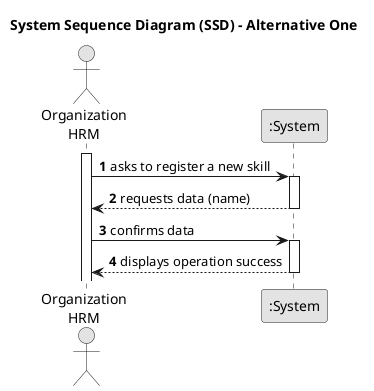 @startuml
skinparam monochrome true
skinparam packageStyle rectangle
skinparam shadowing false

title System Sequence Diagram (SSD) - Alternative One

autonumber

actor "Organization\nHRM" as HRM
participant ":System" as System

activate HRM

    HRM -> System : asks to register a new skill
    activate System

        System --> HRM : requests data (name)
    deactivate System

    HRM -> System : confirms data
    activate System

        System --> HRM : displays operation success
    deactivate System

@enduml